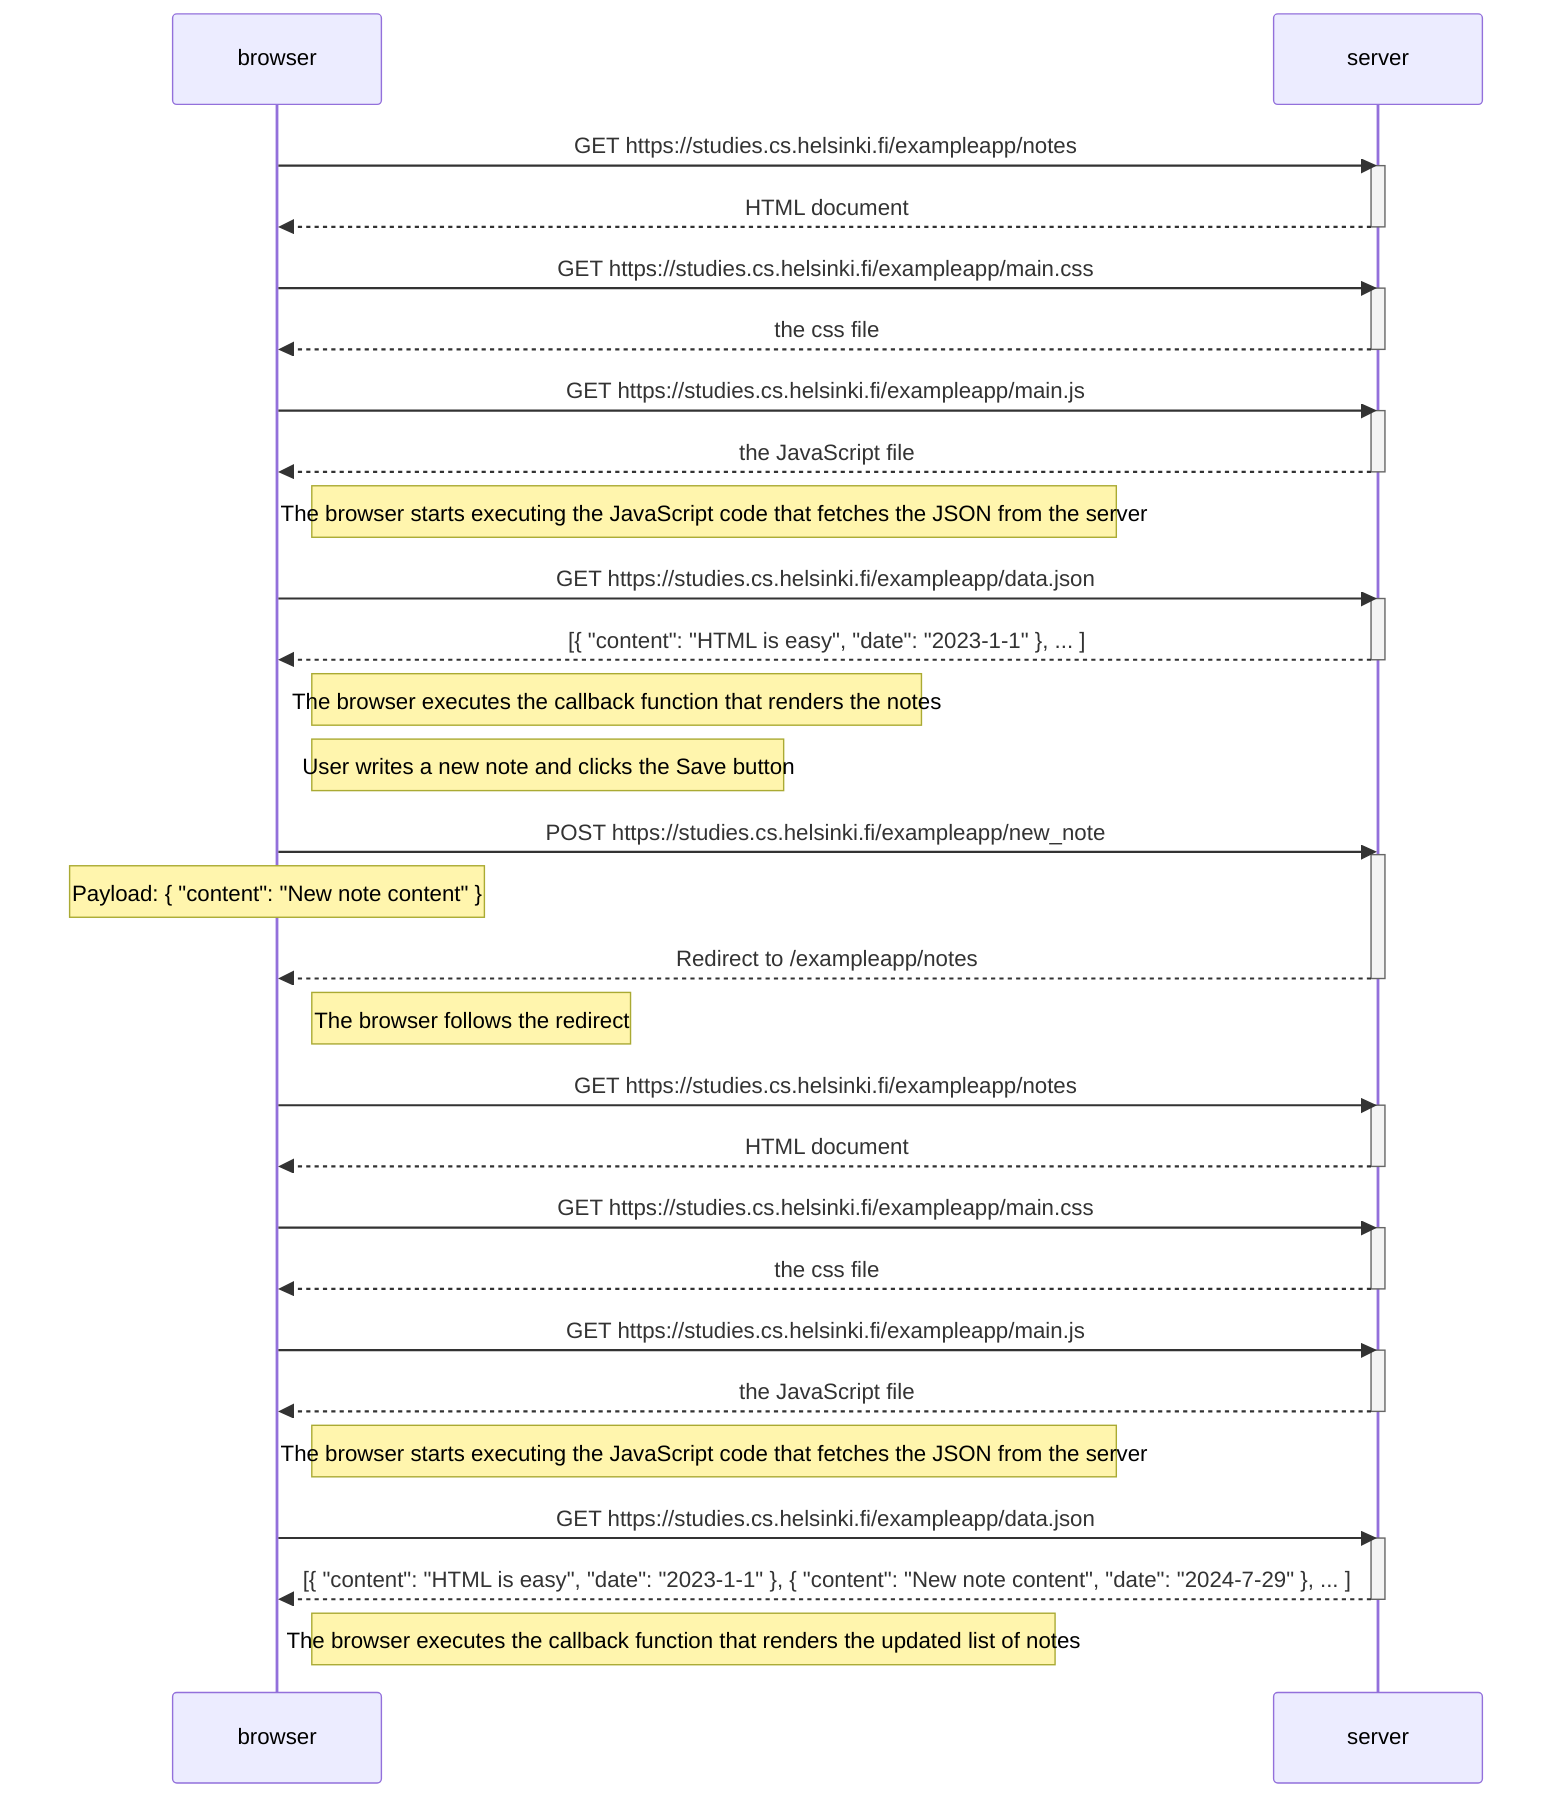 sequenceDiagram
participant browser
participant server

browser->>server: GET https://studies.cs.helsinki.fi/exampleapp/notes
activate server
server-->>browser: HTML document
deactivate server

browser->>server: GET https://studies.cs.helsinki.fi/exampleapp/main.css
activate server
server-->>browser: the css file
deactivate server

browser->>server: GET https://studies.cs.helsinki.fi/exampleapp/main.js
activate server
server-->>browser: the JavaScript file
deactivate server

Note right of browser: The browser starts executing the JavaScript code that fetches the JSON from the server

browser->>server: GET https://studies.cs.helsinki.fi/exampleapp/data.json
activate server
server-->>browser: [{ "content": "HTML is easy", "date": "2023-1-1" }, ... ]
deactivate server

Note right of browser: The browser executes the callback function that renders the notes

Note right of browser: User writes a new note and clicks the Save button

browser->>server: POST https://studies.cs.helsinki.fi/exampleapp/new_note
activate server
Note over browser: Payload: { "content": "New note content" }
server-->>browser: Redirect to /exampleapp/notes
deactivate server

Note right of browser: The browser follows the redirect

browser->>server: GET https://studies.cs.helsinki.fi/exampleapp/notes
activate server
server-->>browser: HTML document
deactivate server

browser->>server: GET https://studies.cs.helsinki.fi/exampleapp/main.css
activate server
server-->>browser: the css file
deactivate server

browser->>server: GET https://studies.cs.helsinki.fi/exampleapp/main.js
activate server
server-->>browser: the JavaScript file
deactivate server

Note right of browser: The browser starts executing the JavaScript code that fetches the JSON from the server

browser->>server: GET https://studies.cs.helsinki.fi/exampleapp/data.json
activate server
server-->>browser: [{ "content": "HTML is easy", "date": "2023-1-1" }, { "content": "New note content", "date": "2024-7-29" }, ... ]
deactivate server

Note right of browser: The browser executes the callback function that renders the updated list of notes